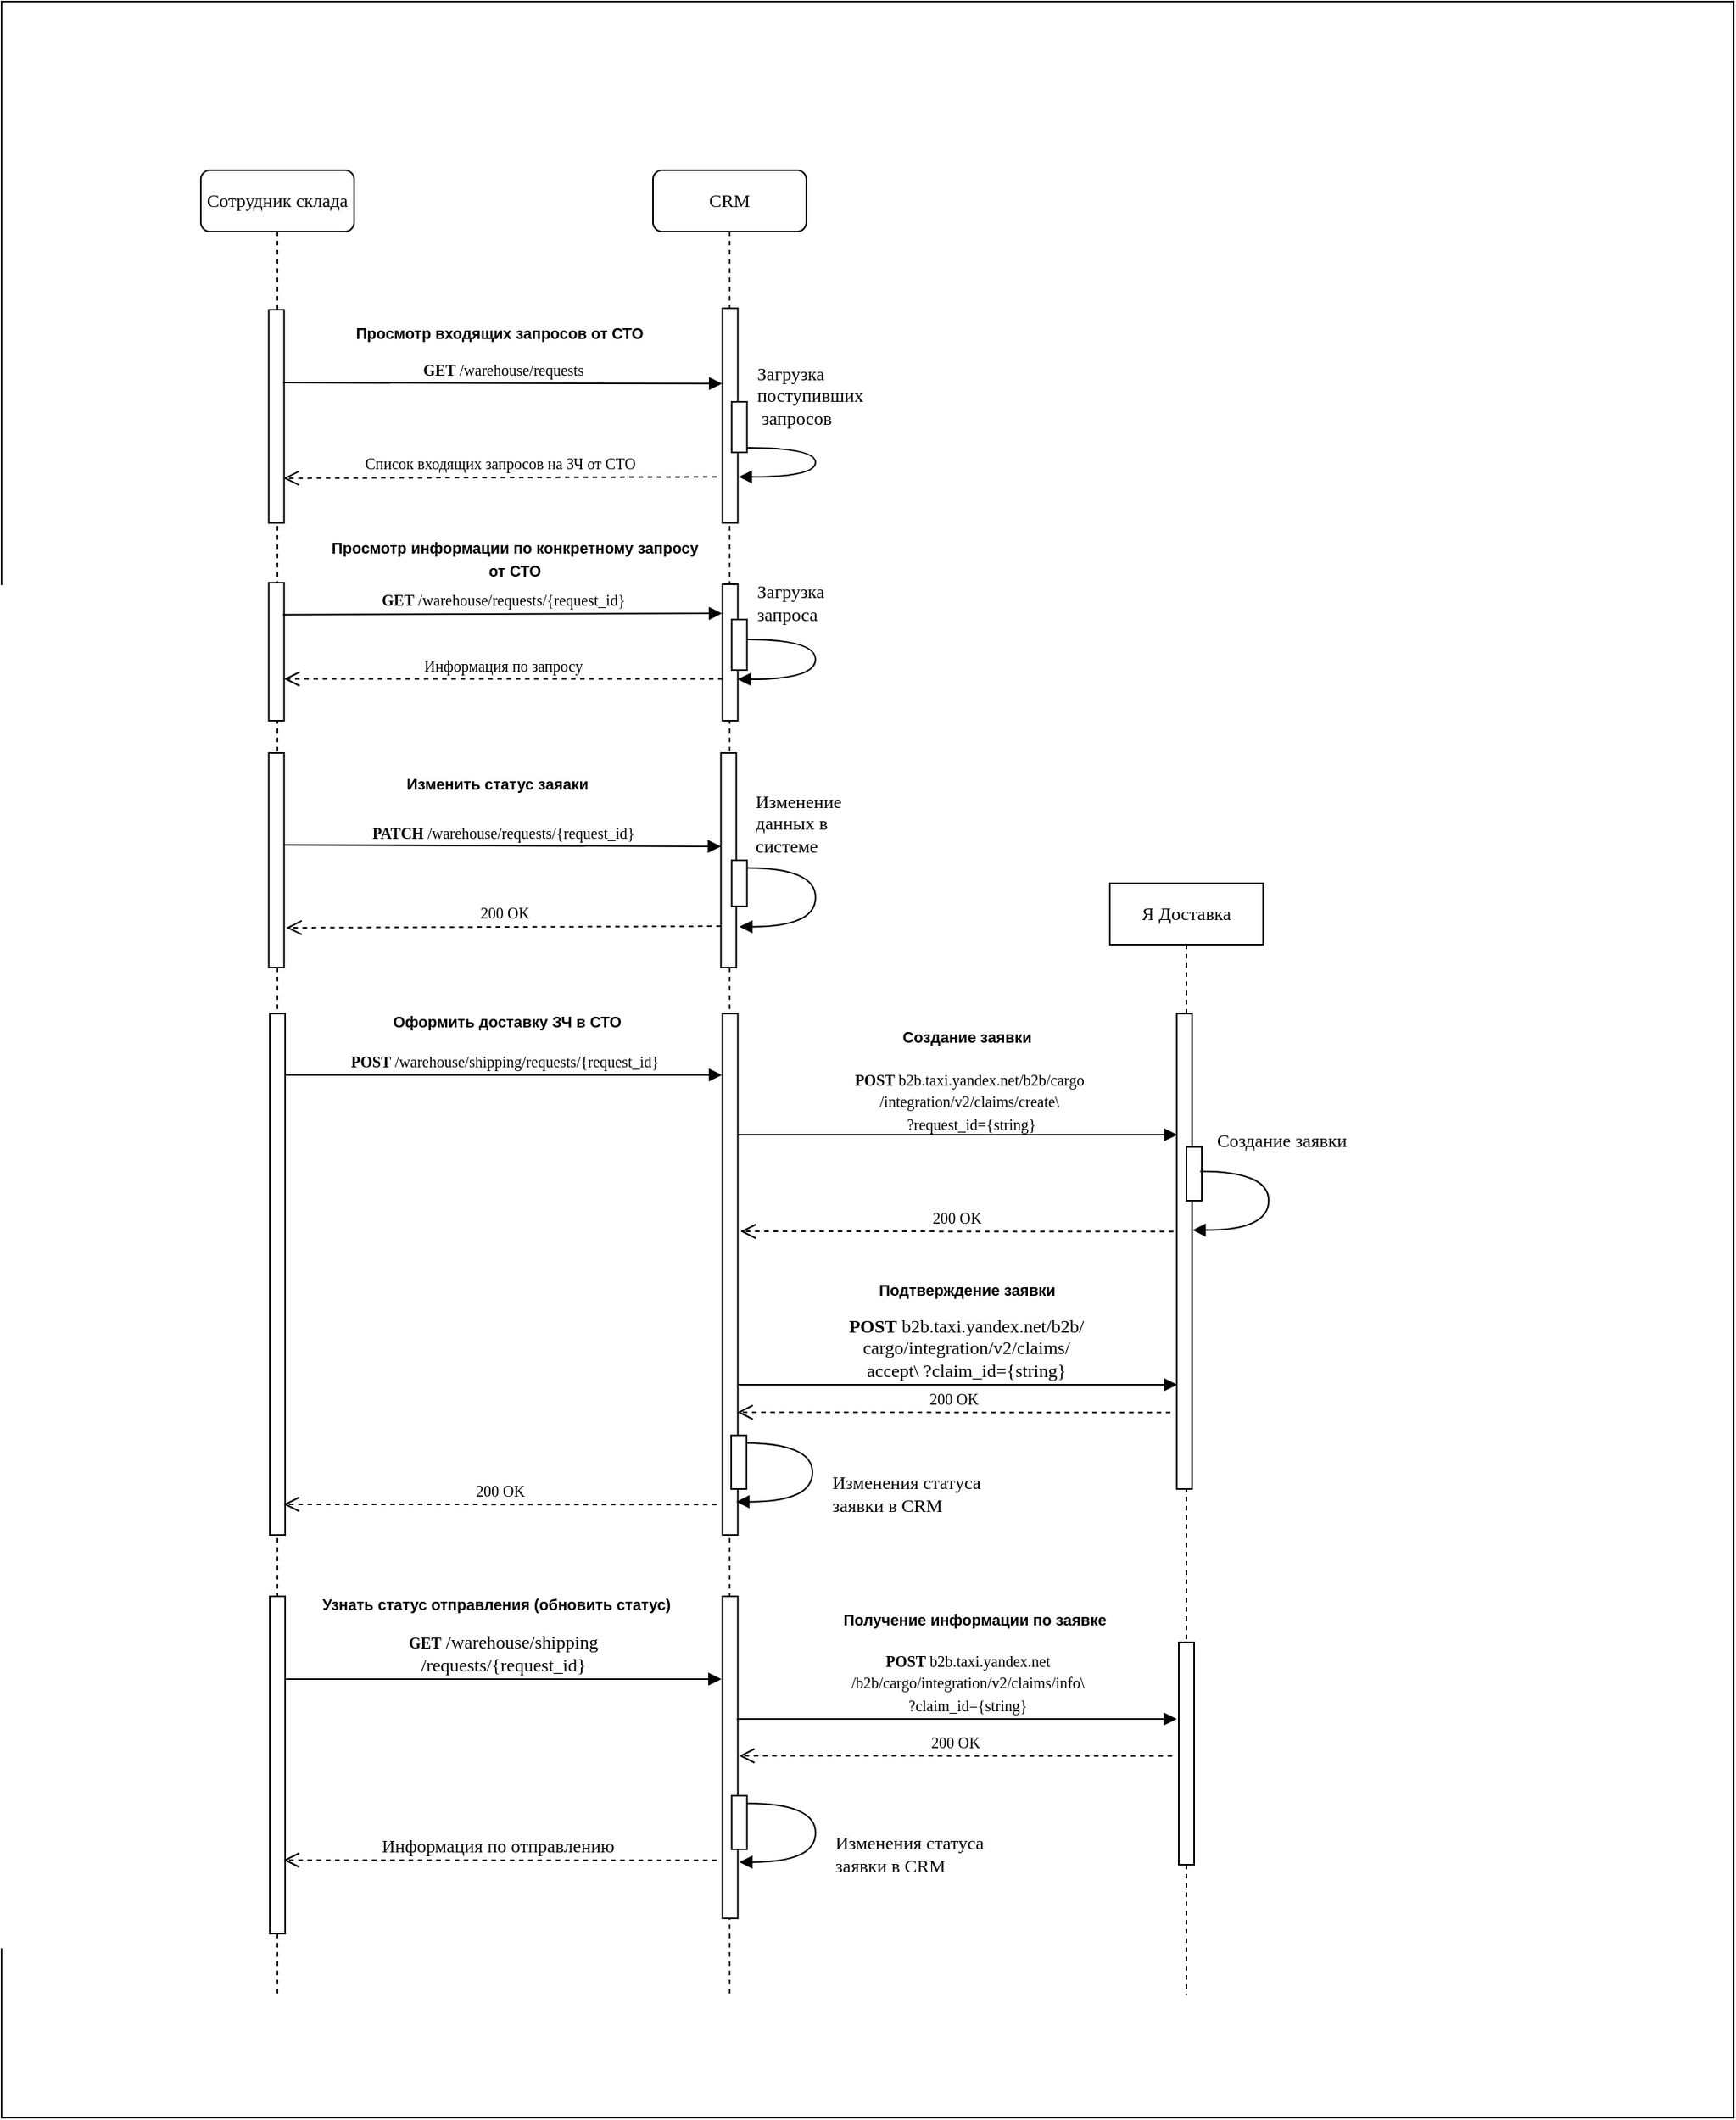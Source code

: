 <mxfile version="21.1.2" type="device">
  <diagram name="Page-1" id="13e1069c-82ec-6db2-03f1-153e76fe0fe0">
    <mxGraphModel dx="1735" dy="-567" grid="1" gridSize="10" guides="1" tooltips="1" connect="1" arrows="1" fold="1" page="1" pageScale="1" pageWidth="1100" pageHeight="850" background="none" math="0" shadow="0">
      <root>
        <mxCell id="0" />
        <mxCell id="1" parent="0" />
        <mxCell id="sD0t3QQg0HTd4MIBl3j6-1" value="" style="rounded=0;whiteSpace=wrap;html=1;" parent="1" vertex="1">
          <mxGeometry x="980" y="2460" width="1130" height="1380" as="geometry" />
        </mxCell>
        <mxCell id="sD0t3QQg0HTd4MIBl3j6-53" value="Сотрудник склада" style="shape=umlLifeline;perimeter=lifelinePerimeter;whiteSpace=wrap;html=1;container=1;collapsible=0;recursiveResize=0;outlineConnect=0;rounded=1;shadow=0;comic=0;labelBackgroundColor=none;strokeWidth=1;fontFamily=Verdana;fontSize=12;align=center;" parent="1" vertex="1">
          <mxGeometry x="1110" y="2570" width="100" height="1190" as="geometry" />
        </mxCell>
        <mxCell id="sD0t3QQg0HTd4MIBl3j6-54" value="" style="html=1;points=[];perimeter=orthogonalPerimeter;rounded=0;shadow=0;comic=0;labelBackgroundColor=none;strokeWidth=1;fontFamily=Verdana;fontSize=12;align=center;" parent="sD0t3QQg0HTd4MIBl3j6-53" vertex="1">
          <mxGeometry x="44.31" y="91" width="10" height="139" as="geometry" />
        </mxCell>
        <mxCell id="sD0t3QQg0HTd4MIBl3j6-55" value="" style="html=1;points=[];perimeter=orthogonalPerimeter;rounded=0;shadow=0;comic=0;labelBackgroundColor=none;strokeWidth=1;fontFamily=Verdana;fontSize=12;align=center;" parent="sD0t3QQg0HTd4MIBl3j6-53" vertex="1">
          <mxGeometry x="44.31" y="269" width="10" height="90" as="geometry" />
        </mxCell>
        <mxCell id="sD0t3QQg0HTd4MIBl3j6-56" value="" style="html=1;points=[];perimeter=orthogonalPerimeter;rounded=0;shadow=0;comic=0;labelBackgroundColor=none;strokeWidth=1;fontFamily=Verdana;fontSize=12;align=center;" parent="sD0t3QQg0HTd4MIBl3j6-53" vertex="1">
          <mxGeometry x="44.31" y="380" width="10" height="140" as="geometry" />
        </mxCell>
        <mxCell id="sD0t3QQg0HTd4MIBl3j6-57" value="" style="html=1;points=[];perimeter=orthogonalPerimeter;rounded=0;shadow=0;comic=0;labelBackgroundColor=none;strokeWidth=1;fontFamily=Verdana;fontSize=12;align=center;" parent="sD0t3QQg0HTd4MIBl3j6-53" vertex="1">
          <mxGeometry x="45" y="550" width="10" height="340" as="geometry" />
        </mxCell>
        <mxCell id="sD0t3QQg0HTd4MIBl3j6-58" value="" style="html=1;points=[];perimeter=orthogonalPerimeter;rounded=0;shadow=0;comic=0;labelBackgroundColor=none;strokeWidth=1;fontFamily=Verdana;fontSize=12;align=center;" parent="sD0t3QQg0HTd4MIBl3j6-53" vertex="1">
          <mxGeometry x="45" y="930" width="10" height="220" as="geometry" />
        </mxCell>
        <mxCell id="sD0t3QQg0HTd4MIBl3j6-59" value="CRM" style="shape=umlLifeline;perimeter=lifelinePerimeter;whiteSpace=wrap;html=1;container=1;collapsible=0;recursiveResize=0;outlineConnect=0;rounded=1;shadow=0;comic=0;labelBackgroundColor=none;strokeWidth=1;fontFamily=Verdana;fontSize=12;align=center;" parent="1" vertex="1">
          <mxGeometry x="1405" y="2570" width="100" height="1190" as="geometry" />
        </mxCell>
        <mxCell id="sD0t3QQg0HTd4MIBl3j6-60" value="" style="html=1;points=[];perimeter=orthogonalPerimeter;rounded=0;shadow=0;comic=0;labelBackgroundColor=none;strokeWidth=1;fontFamily=Verdana;fontSize=12;align=center;" parent="sD0t3QQg0HTd4MIBl3j6-59" vertex="1">
          <mxGeometry x="45.31" y="90" width="10" height="140" as="geometry" />
        </mxCell>
        <mxCell id="sD0t3QQg0HTd4MIBl3j6-61" value="" style="html=1;points=[];perimeter=orthogonalPerimeter;rounded=0;shadow=0;comic=0;labelBackgroundColor=none;strokeWidth=1;fontFamily=Verdana;fontSize=12;align=center;" parent="sD0t3QQg0HTd4MIBl3j6-59" vertex="1">
          <mxGeometry x="51.31" y="151" width="10" height="33" as="geometry" />
        </mxCell>
        <mxCell id="sD0t3QQg0HTd4MIBl3j6-62" value="" style="html=1;points=[];perimeter=orthogonalPerimeter;rounded=0;shadow=0;comic=0;labelBackgroundColor=none;strokeWidth=1;fontFamily=Verdana;fontSize=12;align=center;" parent="sD0t3QQg0HTd4MIBl3j6-59" vertex="1">
          <mxGeometry x="45.31" y="270" width="10" height="89" as="geometry" />
        </mxCell>
        <mxCell id="sD0t3QQg0HTd4MIBl3j6-63" value="" style="html=1;points=[];perimeter=orthogonalPerimeter;rounded=0;shadow=0;comic=0;labelBackgroundColor=none;strokeWidth=1;fontFamily=Verdana;fontSize=12;align=center;" parent="sD0t3QQg0HTd4MIBl3j6-59" vertex="1">
          <mxGeometry x="51.31" y="293" width="10" height="33" as="geometry" />
        </mxCell>
        <mxCell id="sD0t3QQg0HTd4MIBl3j6-64" value="" style="html=1;points=[];perimeter=orthogonalPerimeter;rounded=0;shadow=0;comic=0;labelBackgroundColor=none;strokeWidth=1;fontFamily=Verdana;fontSize=12;align=center;" parent="sD0t3QQg0HTd4MIBl3j6-59" vertex="1">
          <mxGeometry x="44.31" y="380" width="10" height="140" as="geometry" />
        </mxCell>
        <mxCell id="sD0t3QQg0HTd4MIBl3j6-65" value="" style="html=1;points=[];perimeter=orthogonalPerimeter;rounded=0;shadow=0;comic=0;labelBackgroundColor=none;strokeWidth=1;fontFamily=Verdana;fontSize=12;align=center;" parent="sD0t3QQg0HTd4MIBl3j6-59" vertex="1">
          <mxGeometry x="51.31" y="450" width="10" height="30" as="geometry" />
        </mxCell>
        <mxCell id="sD0t3QQg0HTd4MIBl3j6-66" value="Изменение&lt;br&gt;данных в &lt;br&gt;системе" style="html=1;verticalAlign=bottom;endArrow=block;labelBackgroundColor=none;fontFamily=Verdana;fontSize=12;elbow=vertical;edgeStyle=orthogonalEdgeStyle;curved=1;entryX=1;entryY=0.286;entryPerimeter=0;align=left;" parent="sD0t3QQg0HTd4MIBl3j6-59" edge="1">
          <mxGeometry x="-0.944" y="5" relative="1" as="geometry">
            <mxPoint x="61.31" y="455.04" as="sourcePoint" />
            <mxPoint x="56.313" y="493.373" as="targetPoint" />
            <Array as="points">
              <mxPoint x="105.98" y="455.04" />
              <mxPoint x="105.98" y="493.04" />
            </Array>
            <mxPoint as="offset" />
          </mxGeometry>
        </mxCell>
        <mxCell id="sD0t3QQg0HTd4MIBl3j6-67" value="Загрузка &lt;br&gt;поступивших&lt;br&gt;&amp;nbsp;запросов" style="html=1;verticalAlign=bottom;endArrow=block;labelBackgroundColor=none;fontFamily=Verdana;fontSize=12;elbow=vertical;edgeStyle=orthogonalEdgeStyle;curved=1;align=left;" parent="sD0t3QQg0HTd4MIBl3j6-59" edge="1">
          <mxGeometry x="-0.923" y="10" relative="1" as="geometry">
            <mxPoint x="61.31" y="181" as="sourcePoint" />
            <mxPoint x="56" y="200" as="targetPoint" />
            <Array as="points">
              <mxPoint x="106" y="181" />
              <mxPoint x="106" y="200" />
              <mxPoint x="56" y="200" />
            </Array>
            <mxPoint as="offset" />
          </mxGeometry>
        </mxCell>
        <mxCell id="sD0t3QQg0HTd4MIBl3j6-68" value="&lt;b&gt;&lt;font style=&quot;font-size: 10px;&quot;&gt;Просмотр информации по конкретному запросу от СТО&lt;/font&gt;&lt;/b&gt;" style="text;html=1;strokeColor=none;fillColor=none;align=center;verticalAlign=middle;whiteSpace=wrap;rounded=0;" parent="sD0t3QQg0HTd4MIBl3j6-59" vertex="1">
          <mxGeometry x="-215" y="238" width="250" height="30" as="geometry" />
        </mxCell>
        <mxCell id="sD0t3QQg0HTd4MIBl3j6-69" value="" style="html=1;points=[];perimeter=orthogonalPerimeter;rounded=0;shadow=0;comic=0;labelBackgroundColor=none;strokeWidth=1;fontFamily=Verdana;fontSize=12;align=center;" parent="sD0t3QQg0HTd4MIBl3j6-59" vertex="1">
          <mxGeometry x="45.31" y="550" width="10" height="340" as="geometry" />
        </mxCell>
        <mxCell id="sD0t3QQg0HTd4MIBl3j6-70" value="" style="html=1;points=[];perimeter=orthogonalPerimeter;rounded=0;shadow=0;comic=0;labelBackgroundColor=none;strokeWidth=1;fontFamily=Verdana;fontSize=12;align=center;" parent="sD0t3QQg0HTd4MIBl3j6-59" vertex="1">
          <mxGeometry x="45.31" y="930" width="10" height="210" as="geometry" />
        </mxCell>
        <mxCell id="sD0t3QQg0HTd4MIBl3j6-82" value="Изменения статуса &lt;br&gt;заявки в CRM&lt;br&gt;" style="html=1;verticalAlign=bottom;endArrow=block;labelBackgroundColor=none;fontFamily=Verdana;fontSize=12;elbow=vertical;edgeStyle=orthogonalEdgeStyle;curved=1;entryX=1;entryY=0.286;entryPerimeter=0;align=left;" parent="sD0t3QQg0HTd4MIBl3j6-59" edge="1">
          <mxGeometry x="0.252" y="16" relative="1" as="geometry">
            <mxPoint x="59.31" y="830.02" as="sourcePoint" />
            <mxPoint x="54.313" y="868.353" as="targetPoint" />
            <Array as="points">
              <mxPoint x="103.98" y="830.02" />
              <mxPoint x="103.98" y="868.02" />
            </Array>
            <mxPoint x="11" y="-4" as="offset" />
          </mxGeometry>
        </mxCell>
        <mxCell id="mZTwHJL7JjxJ4iZJt8Tv-5" value="" style="html=1;points=[];perimeter=orthogonalPerimeter;rounded=0;shadow=0;comic=0;labelBackgroundColor=none;strokeWidth=1;fontFamily=Verdana;fontSize=12;align=center;" parent="sD0t3QQg0HTd4MIBl3j6-59" vertex="1">
          <mxGeometry x="51.31" y="1060" width="10" height="35" as="geometry" />
        </mxCell>
        <mxCell id="mZTwHJL7JjxJ4iZJt8Tv-6" value="Изменения статуса &lt;br&gt;заявки в CRM&lt;br&gt;" style="html=1;verticalAlign=bottom;endArrow=block;labelBackgroundColor=none;fontFamily=Verdana;fontSize=12;elbow=vertical;edgeStyle=orthogonalEdgeStyle;curved=1;entryX=1;entryY=0.286;entryPerimeter=0;align=left;" parent="sD0t3QQg0HTd4MIBl3j6-59" edge="1">
          <mxGeometry x="0.252" y="16" relative="1" as="geometry">
            <mxPoint x="61.31" y="1065.02" as="sourcePoint" />
            <mxPoint x="56.313" y="1103.353" as="targetPoint" />
            <Array as="points">
              <mxPoint x="105.98" y="1065.02" />
              <mxPoint x="105.98" y="1103.02" />
            </Array>
            <mxPoint x="11" y="-4" as="offset" />
          </mxGeometry>
        </mxCell>
        <mxCell id="sD0t3QQg0HTd4MIBl3j6-71" value="&lt;font style=&quot;font-size: 10px;&quot;&gt;&lt;b&gt;GET&lt;/b&gt; /warehouse/requests&lt;/font&gt;" style="html=1;verticalAlign=bottom;endArrow=block;labelBackgroundColor=none;fontFamily=Verdana;fontSize=12;exitX=0.943;exitY=0.342;exitDx=0;exitDy=0;exitPerimeter=0;entryX=-0.021;entryY=0.351;entryDx=0;entryDy=0;entryPerimeter=0;" parent="1" source="sD0t3QQg0HTd4MIBl3j6-54" target="sD0t3QQg0HTd4MIBl3j6-60" edge="1">
          <mxGeometry relative="1" as="geometry">
            <mxPoint x="1170.31" y="2721" as="sourcePoint" />
            <mxPoint x="1450.31" y="2723" as="targetPoint" />
          </mxGeometry>
        </mxCell>
        <mxCell id="sD0t3QQg0HTd4MIBl3j6-72" value="&lt;b&gt;&lt;font style=&quot;font-size: 10px;&quot;&gt;Просмотр входящих запросов от СТО&lt;/font&gt;&lt;/b&gt;" style="text;html=1;strokeColor=none;fillColor=none;align=center;verticalAlign=middle;whiteSpace=wrap;rounded=0;" parent="1" vertex="1">
          <mxGeometry x="1180.31" y="2661" width="250" height="30" as="geometry" />
        </mxCell>
        <mxCell id="sD0t3QQg0HTd4MIBl3j6-73" value="&lt;font style=&quot;font-size: 10px;&quot;&gt;Список входящих запросов на ЗЧ от СТО&lt;/font&gt;" style="html=1;verticalAlign=bottom;endArrow=open;dashed=1;endSize=8;labelBackgroundColor=none;fontFamily=Verdana;fontSize=12;exitX=-0.244;exitY=0.723;exitDx=0;exitDy=0;exitPerimeter=0;" parent="1" edge="1">
          <mxGeometry x="0.002" relative="1" as="geometry">
            <mxPoint x="1164" y="2770.86" as="targetPoint" />
            <mxPoint x="1446.56" y="2770" as="sourcePoint" />
            <mxPoint as="offset" />
          </mxGeometry>
        </mxCell>
        <mxCell id="sD0t3QQg0HTd4MIBl3j6-74" value="&lt;font style=&quot;font-size: 10px;&quot;&gt;&lt;b&gt;GET&lt;/b&gt; /warehouse/requests/{request_id}&lt;/font&gt;" style="html=1;verticalAlign=bottom;endArrow=block;labelBackgroundColor=none;fontFamily=Verdana;fontSize=12;exitX=0.931;exitY=0.232;exitDx=0;exitDy=0;exitPerimeter=0;" parent="1" source="sD0t3QQg0HTd4MIBl3j6-55" edge="1">
          <mxGeometry x="0.003" relative="1" as="geometry">
            <mxPoint x="1168.31" y="2890" as="sourcePoint" />
            <mxPoint x="1450" y="2859" as="targetPoint" />
            <mxPoint as="offset" />
          </mxGeometry>
        </mxCell>
        <mxCell id="sD0t3QQg0HTd4MIBl3j6-75" value="&lt;font style=&quot;font-size: 10px;&quot;&gt;Информация по запросу&lt;/font&gt;" style="html=1;verticalAlign=bottom;endArrow=open;dashed=1;endSize=8;labelBackgroundColor=none;fontFamily=Verdana;fontSize=12;exitX=0.013;exitY=0.595;exitDx=0;exitDy=0;exitPerimeter=0;" parent="1" edge="1">
          <mxGeometry x="-0.001" relative="1" as="geometry">
            <mxPoint x="1164.31" y="2901.755" as="targetPoint" />
            <mxPoint x="1450.44" y="2901.755" as="sourcePoint" />
            <mxPoint as="offset" />
          </mxGeometry>
        </mxCell>
        <mxCell id="sD0t3QQg0HTd4MIBl3j6-76" value="&lt;font style=&quot;font-size: 10px;&quot;&gt;&lt;b&gt;PATCH&lt;/b&gt; /warehouse/requests/{request_id}&lt;/font&gt;" style="html=1;verticalAlign=bottom;endArrow=block;labelBackgroundColor=none;fontFamily=Verdana;fontSize=12;exitX=0.981;exitY=0.272;exitDx=0;exitDy=0;exitPerimeter=0;" parent="1" edge="1">
          <mxGeometry x="0.003" relative="1" as="geometry">
            <mxPoint x="1164.31" y="3010" as="sourcePoint" />
            <mxPoint x="1449.31" y="3011" as="targetPoint" />
            <mxPoint as="offset" />
          </mxGeometry>
        </mxCell>
        <mxCell id="sD0t3QQg0HTd4MIBl3j6-77" value="&lt;font style=&quot;font-size: 10px;&quot;&gt;200 OK&lt;/font&gt;" style="html=1;verticalAlign=bottom;endArrow=open;dashed=1;endSize=8;labelBackgroundColor=none;fontFamily=Verdana;fontSize=12;exitX=-0.086;exitY=0.886;exitDx=0;exitDy=0;exitPerimeter=0;" parent="1" edge="1">
          <mxGeometry x="-0.001" relative="1" as="geometry">
            <mxPoint x="1165.75" y="3064" as="targetPoint" />
            <mxPoint x="1449.31" y="3063" as="sourcePoint" />
            <mxPoint as="offset" />
          </mxGeometry>
        </mxCell>
        <mxCell id="sD0t3QQg0HTd4MIBl3j6-78" value="Я Доставка" style="shape=umlLifeline;perimeter=lifelinePerimeter;whiteSpace=wrap;html=1;container=1;collapsible=0;recursiveResize=0;outlineConnect=0;rounded=0;shadow=0;comic=0;labelBackgroundColor=none;strokeWidth=1;fontFamily=Verdana;fontSize=12;align=center;" parent="1" vertex="1">
          <mxGeometry x="1703" y="3035" width="100" height="725" as="geometry" />
        </mxCell>
        <mxCell id="sD0t3QQg0HTd4MIBl3j6-79" value="" style="html=1;points=[];perimeter=orthogonalPerimeter;rounded=0;shadow=0;comic=0;labelBackgroundColor=none;strokeWidth=1;fontFamily=Verdana;fontSize=12;align=center;" parent="sD0t3QQg0HTd4MIBl3j6-78" vertex="1">
          <mxGeometry x="45" y="495" width="10" height="145" as="geometry" />
        </mxCell>
        <mxCell id="sD0t3QQg0HTd4MIBl3j6-83" value="&lt;b&gt;&lt;font style=&quot;font-size: 10px;&quot;&gt;Изменить статус заяаки&amp;nbsp;&lt;/font&gt;&lt;/b&gt;" style="text;html=1;strokeColor=none;fillColor=none;align=center;verticalAlign=middle;whiteSpace=wrap;rounded=0;" parent="1" vertex="1">
          <mxGeometry x="1180.31" y="2955" width="250" height="30" as="geometry" />
        </mxCell>
        <mxCell id="sD0t3QQg0HTd4MIBl3j6-84" value="Загрузка &lt;br&gt;запроса" style="html=1;verticalAlign=bottom;endArrow=block;labelBackgroundColor=none;fontFamily=Verdana;fontSize=12;elbow=vertical;edgeStyle=orthogonalEdgeStyle;curved=1;entryX=0.885;entryY=0.62;entryPerimeter=0;align=left;entryDx=0;entryDy=0;" parent="1" edge="1">
          <mxGeometry x="-0.923" y="7" relative="1" as="geometry">
            <mxPoint x="1466.31" y="2876" as="sourcePoint" />
            <mxPoint x="1460.16" y="2901.6" as="targetPoint" />
            <Array as="points">
              <mxPoint x="1511" y="2876" />
              <mxPoint x="1511" y="2902" />
              <mxPoint x="1460" y="2902" />
            </Array>
            <mxPoint as="offset" />
          </mxGeometry>
        </mxCell>
        <mxCell id="sD0t3QQg0HTd4MIBl3j6-85" value="&lt;font style=&quot;font-size: 10px;&quot;&gt;&lt;b&gt;POST&lt;/b&gt; /warehouse/shipping/requests/{request_id}&lt;/font&gt;" style="html=1;verticalAlign=bottom;endArrow=block;labelBackgroundColor=none;fontFamily=Verdana;fontSize=12;" parent="1" edge="1">
          <mxGeometry x="0.001" relative="1" as="geometry">
            <mxPoint x="1165.31" y="3160" as="sourcePoint" />
            <mxPoint x="1450" y="3160" as="targetPoint" />
            <mxPoint as="offset" />
          </mxGeometry>
        </mxCell>
        <mxCell id="sD0t3QQg0HTd4MIBl3j6-86" value="&lt;font style=&quot;font-size: 10px;&quot;&gt;200 OK&lt;/font&gt;" style="html=1;verticalAlign=bottom;endArrow=open;dashed=1;endSize=8;labelBackgroundColor=none;fontFamily=Verdana;fontSize=12;exitX=-0.244;exitY=0.723;exitDx=0;exitDy=0;exitPerimeter=0;" parent="1" edge="1">
          <mxGeometry x="0.0" relative="1" as="geometry">
            <mxPoint x="1164.03" y="3440" as="targetPoint" />
            <mxPoint x="1446.59" y="3440.14" as="sourcePoint" />
            <mxPoint as="offset" />
          </mxGeometry>
        </mxCell>
        <mxCell id="sD0t3QQg0HTd4MIBl3j6-87" value="" style="html=1;points=[];perimeter=orthogonalPerimeter;rounded=0;shadow=0;comic=0;labelBackgroundColor=none;strokeWidth=1;fontFamily=Verdana;fontSize=12;align=center;" parent="1" vertex="1">
          <mxGeometry x="1746.69" y="3120" width="10" height="310" as="geometry" />
        </mxCell>
        <mxCell id="sD0t3QQg0HTd4MIBl3j6-88" value="" style="html=1;points=[];perimeter=orthogonalPerimeter;rounded=0;shadow=0;comic=0;labelBackgroundColor=none;strokeWidth=1;fontFamily=Verdana;fontSize=12;align=center;" parent="1" vertex="1">
          <mxGeometry x="1753" y="3207" width="10" height="35" as="geometry" />
        </mxCell>
        <mxCell id="sD0t3QQg0HTd4MIBl3j6-89" value="Создание заявки" style="html=1;verticalAlign=bottom;endArrow=block;labelBackgroundColor=none;fontFamily=Verdana;fontSize=12;elbow=vertical;edgeStyle=orthogonalEdgeStyle;curved=1;entryX=1;entryY=0.286;entryPerimeter=0;align=left;" parent="1" edge="1">
          <mxGeometry x="-0.879" y="11" relative="1" as="geometry">
            <mxPoint x="1762" y="3222.83" as="sourcePoint" />
            <mxPoint x="1757.003" y="3261.163" as="targetPoint" />
            <Array as="points">
              <mxPoint x="1806.67" y="3222.83" />
              <mxPoint x="1806.67" y="3260.83" />
            </Array>
            <mxPoint x="1" as="offset" />
          </mxGeometry>
        </mxCell>
        <mxCell id="sD0t3QQg0HTd4MIBl3j6-91" value="&lt;font style=&quot;font-size: 10px;&quot;&gt;&lt;b&gt;POST &lt;/b&gt;b2b.taxi.yandex.net/b2b/cargo&lt;br&gt;/integration/v2/claims/create\&lt;br&gt;&amp;nbsp;?request_id={string}&lt;/font&gt;" style="html=1;verticalAlign=bottom;endArrow=block;labelBackgroundColor=none;fontFamily=Verdana;fontSize=12;exitX=0.943;exitY=0.342;exitDx=0;exitDy=0;exitPerimeter=0;" parent="1" edge="1">
          <mxGeometry x="0.049" y="-2" relative="1" as="geometry">
            <mxPoint x="1460" y="3199" as="sourcePoint" />
            <mxPoint x="1747" y="3199" as="targetPoint" />
            <mxPoint as="offset" />
          </mxGeometry>
        </mxCell>
        <mxCell id="sD0t3QQg0HTd4MIBl3j6-92" value="&lt;font style=&quot;font-size: 10px;&quot;&gt;200 OK&lt;/font&gt;" style="html=1;verticalAlign=bottom;endArrow=open;dashed=1;endSize=8;labelBackgroundColor=none;fontFamily=Verdana;fontSize=12;exitX=-0.244;exitY=0.723;exitDx=0;exitDy=0;exitPerimeter=0;" parent="1" edge="1">
          <mxGeometry x="0.0" relative="1" as="geometry">
            <mxPoint x="1462" y="3262" as="targetPoint" />
            <mxPoint x="1744.56" y="3262.14" as="sourcePoint" />
            <mxPoint as="offset" />
          </mxGeometry>
        </mxCell>
        <mxCell id="sD0t3QQg0HTd4MIBl3j6-93" value="&lt;b&gt;POST&lt;/b&gt; b2b.taxi.yandex.net/b2b/&lt;br&gt;cargo/integration/v2/claims/&lt;br&gt;accept\ ?claim_id={string}" style="html=1;verticalAlign=bottom;endArrow=block;labelBackgroundColor=none;fontFamily=Verdana;fontSize=12;exitX=0.943;exitY=0.342;exitDx=0;exitDy=0;exitPerimeter=0;" parent="1" edge="1">
          <mxGeometry x="0.045" relative="1" as="geometry">
            <mxPoint x="1460" y="3362" as="sourcePoint" />
            <mxPoint x="1747" y="3362" as="targetPoint" />
            <mxPoint x="-1" as="offset" />
          </mxGeometry>
        </mxCell>
        <mxCell id="sD0t3QQg0HTd4MIBl3j6-94" value="&lt;b style=&quot;border-color: var(--border-color);&quot;&gt;&lt;font style=&quot;font-size: 10px;&quot;&gt;Подтверждение заявки&lt;/font&gt;&lt;/b&gt;" style="text;html=1;strokeColor=none;fillColor=none;align=center;verticalAlign=middle;whiteSpace=wrap;rounded=0;" parent="1" vertex="1">
          <mxGeometry x="1530" y="3285" width="160" height="30" as="geometry" />
        </mxCell>
        <mxCell id="sD0t3QQg0HTd4MIBl3j6-95" value="&lt;b&gt;&lt;font style=&quot;font-size: 10px;&quot;&gt;Создание заявки&lt;/font&gt;&lt;/b&gt;" style="text;html=1;strokeColor=none;fillColor=none;align=center;verticalAlign=middle;whiteSpace=wrap;rounded=0;" parent="1" vertex="1">
          <mxGeometry x="1530" y="3120" width="160" height="30" as="geometry" />
        </mxCell>
        <mxCell id="sD0t3QQg0HTd4MIBl3j6-96" value="&lt;b&gt;&lt;font style=&quot;font-size: 10px;&quot;&gt;Оформить доставку ЗЧ в СТО&lt;/font&gt;&lt;/b&gt;" style="text;html=1;strokeColor=none;fillColor=none;align=center;verticalAlign=middle;whiteSpace=wrap;rounded=0;" parent="1" vertex="1">
          <mxGeometry x="1200" y="3110" width="220" height="30" as="geometry" />
        </mxCell>
        <mxCell id="sD0t3QQg0HTd4MIBl3j6-98" value="&lt;span style=&quot;font-size: 10px;&quot;&gt;&lt;b&gt;GET&lt;/b&gt;&lt;/span&gt; /warehouse/shipping&lt;br&gt;/requests/{request_id}" style="html=1;verticalAlign=bottom;endArrow=block;labelBackgroundColor=none;fontFamily=Verdana;fontSize=12;" parent="1" edge="1">
          <mxGeometry x="0.001" relative="1" as="geometry">
            <mxPoint x="1164.97" y="3554" as="sourcePoint" />
            <mxPoint x="1449.66" y="3554" as="targetPoint" />
            <mxPoint as="offset" />
          </mxGeometry>
        </mxCell>
        <mxCell id="sD0t3QQg0HTd4MIBl3j6-99" value="&lt;b&gt;&lt;font style=&quot;font-size: 10px;&quot;&gt;Узнать статус отправления (обновить статус)&lt;/font&gt;&lt;/b&gt;" style="text;html=1;strokeColor=none;fillColor=none;align=center;verticalAlign=middle;whiteSpace=wrap;rounded=0;" parent="1" vertex="1">
          <mxGeometry x="1174.62" y="3490" width="255.69" height="30" as="geometry" />
        </mxCell>
        <mxCell id="sD0t3QQg0HTd4MIBl3j6-100" value="&lt;font style=&quot;font-size: 10px;&quot;&gt;&lt;b&gt;POST&lt;/b&gt; b2b.taxi.yandex.net&lt;br&gt;/b2b/cargo/integration/v2/claims/info\ &lt;br&gt;?claim_id={string}&lt;/font&gt;" style="html=1;verticalAlign=bottom;endArrow=block;labelBackgroundColor=none;fontFamily=Verdana;fontSize=12;exitX=0.943;exitY=0.342;exitDx=0;exitDy=0;exitPerimeter=0;" parent="1" edge="1">
          <mxGeometry x="0.048" relative="1" as="geometry">
            <mxPoint x="1459.69" y="3580" as="sourcePoint" />
            <mxPoint x="1746.69" y="3580" as="targetPoint" />
            <mxPoint as="offset" />
          </mxGeometry>
        </mxCell>
        <mxCell id="sD0t3QQg0HTd4MIBl3j6-101" value="&lt;b&gt;&lt;font style=&quot;font-size: 10px;&quot;&gt;Получение информации по заявке&lt;/font&gt;&lt;/b&gt;" style="text;html=1;strokeColor=none;fillColor=none;align=center;verticalAlign=middle;whiteSpace=wrap;rounded=0;" parent="1" vertex="1">
          <mxGeometry x="1510" y="3500" width="210" height="30" as="geometry" />
        </mxCell>
        <mxCell id="sD0t3QQg0HTd4MIBl3j6-103" value="Информация по отправлению&amp;nbsp;" style="html=1;verticalAlign=bottom;endArrow=open;dashed=1;endSize=8;labelBackgroundColor=none;fontFamily=Verdana;fontSize=12;exitX=-0.244;exitY=0.723;exitDx=0;exitDy=0;exitPerimeter=0;" parent="1" edge="1">
          <mxGeometry x="-0.0" relative="1" as="geometry">
            <mxPoint x="1164.03" y="3672" as="targetPoint" />
            <mxPoint x="1446.59" y="3672.14" as="sourcePoint" />
            <mxPoint as="offset" />
          </mxGeometry>
        </mxCell>
        <mxCell id="mZTwHJL7JjxJ4iZJt8Tv-1" value="&lt;font style=&quot;font-size: 10px;&quot;&gt;200 OK&lt;/font&gt;" style="html=1;verticalAlign=bottom;endArrow=open;dashed=1;endSize=8;labelBackgroundColor=none;fontFamily=Verdana;fontSize=12;exitX=-0.244;exitY=0.723;exitDx=0;exitDy=0;exitPerimeter=0;" parent="1" edge="1">
          <mxGeometry x="0.0" relative="1" as="geometry">
            <mxPoint x="1460" y="3380" as="targetPoint" />
            <mxPoint x="1742.56" y="3380.14" as="sourcePoint" />
            <mxPoint as="offset" />
          </mxGeometry>
        </mxCell>
        <mxCell id="mZTwHJL7JjxJ4iZJt8Tv-2" value="" style="html=1;points=[];perimeter=orthogonalPerimeter;rounded=0;shadow=0;comic=0;labelBackgroundColor=none;strokeWidth=1;fontFamily=Verdana;fontSize=12;align=center;" parent="1" vertex="1">
          <mxGeometry x="1456" y="3395" width="10" height="35" as="geometry" />
        </mxCell>
        <mxCell id="mZTwHJL7JjxJ4iZJt8Tv-4" value="&lt;font style=&quot;font-size: 10px;&quot;&gt;200 OK&lt;/font&gt;" style="html=1;verticalAlign=bottom;endArrow=open;dashed=1;endSize=8;labelBackgroundColor=none;fontFamily=Verdana;fontSize=12;exitX=-0.244;exitY=0.723;exitDx=0;exitDy=0;exitPerimeter=0;" parent="1" edge="1">
          <mxGeometry x="0.0" relative="1" as="geometry">
            <mxPoint x="1461.13" y="3604" as="targetPoint" />
            <mxPoint x="1743.69" y="3604.14" as="sourcePoint" />
            <mxPoint as="offset" />
          </mxGeometry>
        </mxCell>
      </root>
    </mxGraphModel>
  </diagram>
</mxfile>

